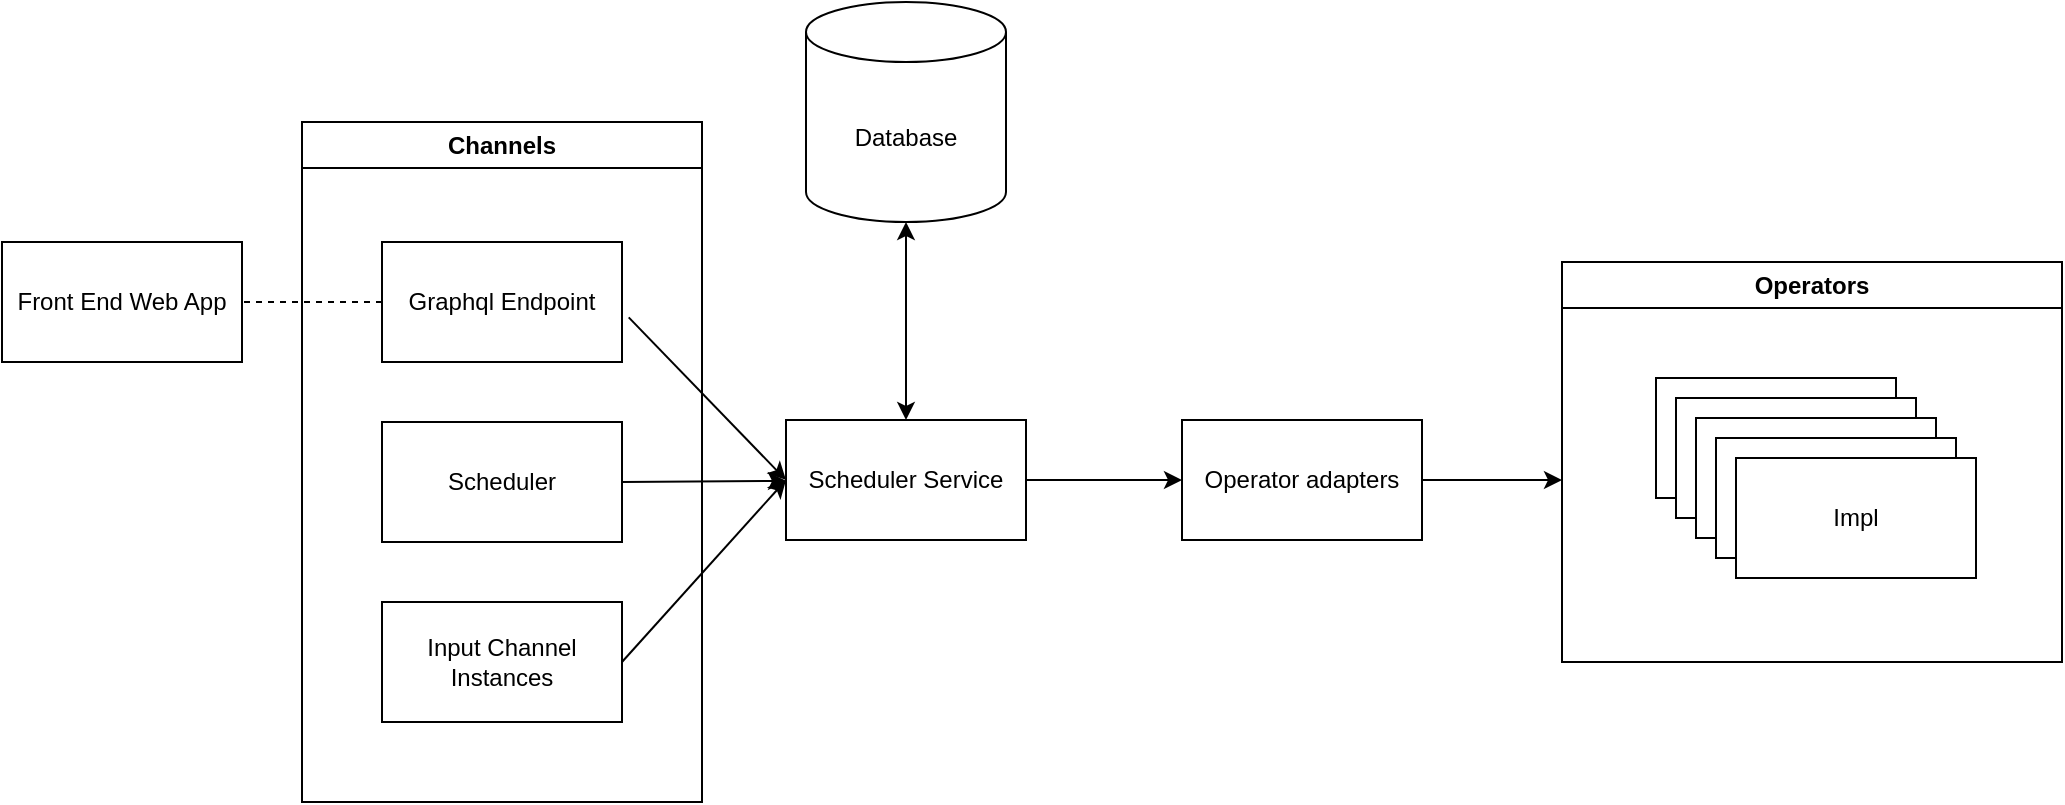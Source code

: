 <mxfile version="22.0.0" type="device">
  <diagram name="Página-1" id="GNBb4wfl4goKeh-FZCjQ">
    <mxGraphModel dx="2288" dy="608" grid="1" gridSize="10" guides="1" tooltips="1" connect="1" arrows="1" fold="1" page="1" pageScale="1" pageWidth="827" pageHeight="1169" math="0" shadow="0">
      <root>
        <mxCell id="0" />
        <mxCell id="1" parent="0" />
        <mxCell id="up160wDCQszO7I89tvWv-2" value="Graphql Endpoint" style="rounded=0;whiteSpace=wrap;html=1;" vertex="1" parent="1">
          <mxGeometry x="70" y="220" width="120" height="60" as="geometry" />
        </mxCell>
        <mxCell id="up160wDCQszO7I89tvWv-3" value="Scheduler" style="rounded=0;whiteSpace=wrap;html=1;" vertex="1" parent="1">
          <mxGeometry x="70" y="310" width="120" height="60" as="geometry" />
        </mxCell>
        <mxCell id="up160wDCQszO7I89tvWv-5" value="Input Channel Instances" style="rounded=0;whiteSpace=wrap;html=1;" vertex="1" parent="1">
          <mxGeometry x="70" y="400" width="120" height="60" as="geometry" />
        </mxCell>
        <mxCell id="up160wDCQszO7I89tvWv-6" value="Front End Web App" style="rounded=0;whiteSpace=wrap;html=1;" vertex="1" parent="1">
          <mxGeometry x="-120" y="220" width="120" height="60" as="geometry" />
        </mxCell>
        <mxCell id="up160wDCQszO7I89tvWv-17" style="edgeStyle=orthogonalEdgeStyle;rounded=0;orthogonalLoop=1;jettySize=auto;html=1;" edge="1" parent="1" source="up160wDCQszO7I89tvWv-7" target="up160wDCQszO7I89tvWv-9">
          <mxGeometry relative="1" as="geometry" />
        </mxCell>
        <mxCell id="up160wDCQszO7I89tvWv-7" value="Scheduler Service" style="rounded=0;whiteSpace=wrap;html=1;" vertex="1" parent="1">
          <mxGeometry x="272" y="309" width="120" height="60" as="geometry" />
        </mxCell>
        <mxCell id="up160wDCQszO7I89tvWv-8" value="Database" style="shape=cylinder3;whiteSpace=wrap;html=1;boundedLbl=1;backgroundOutline=1;size=15;" vertex="1" parent="1">
          <mxGeometry x="282" y="100" width="100" height="110" as="geometry" />
        </mxCell>
        <mxCell id="up160wDCQszO7I89tvWv-18" style="edgeStyle=orthogonalEdgeStyle;rounded=0;orthogonalLoop=1;jettySize=auto;html=1;" edge="1" parent="1" source="up160wDCQszO7I89tvWv-9">
          <mxGeometry relative="1" as="geometry">
            <mxPoint x="660" y="339" as="targetPoint" />
          </mxGeometry>
        </mxCell>
        <mxCell id="up160wDCQszO7I89tvWv-9" value="Operator adapters" style="rounded=0;whiteSpace=wrap;html=1;" vertex="1" parent="1">
          <mxGeometry x="470" y="309" width="120" height="60" as="geometry" />
        </mxCell>
        <mxCell id="up160wDCQszO7I89tvWv-10" value="Operators" style="swimlane;whiteSpace=wrap;html=1;" vertex="1" parent="1">
          <mxGeometry x="660" y="230" width="250" height="200" as="geometry" />
        </mxCell>
        <mxCell id="up160wDCQszO7I89tvWv-19" value="" style="rounded=0;whiteSpace=wrap;html=1;" vertex="1" parent="up160wDCQszO7I89tvWv-10">
          <mxGeometry x="47" y="58" width="120" height="60" as="geometry" />
        </mxCell>
        <mxCell id="up160wDCQszO7I89tvWv-11" value="" style="endArrow=none;dashed=1;html=1;rounded=0;entryX=1;entryY=0.5;entryDx=0;entryDy=0;" edge="1" parent="1" source="up160wDCQszO7I89tvWv-2" target="up160wDCQszO7I89tvWv-6">
          <mxGeometry width="50" height="50" relative="1" as="geometry">
            <mxPoint x="-170" y="450" as="sourcePoint" />
            <mxPoint x="-120" y="400" as="targetPoint" />
          </mxGeometry>
        </mxCell>
        <mxCell id="up160wDCQszO7I89tvWv-14" value="" style="endArrow=classic;html=1;rounded=0;exitX=1.028;exitY=0.628;exitDx=0;exitDy=0;exitPerimeter=0;entryX=0;entryY=0.5;entryDx=0;entryDy=0;" edge="1" parent="1" source="up160wDCQszO7I89tvWv-2" target="up160wDCQszO7I89tvWv-7">
          <mxGeometry width="50" height="50" relative="1" as="geometry">
            <mxPoint x="240" y="500" as="sourcePoint" />
            <mxPoint x="290" y="450" as="targetPoint" />
          </mxGeometry>
        </mxCell>
        <mxCell id="up160wDCQszO7I89tvWv-15" value="" style="endArrow=classic;html=1;rounded=0;exitX=1;exitY=0.5;exitDx=0;exitDy=0;" edge="1" parent="1" source="up160wDCQszO7I89tvWv-3" target="up160wDCQszO7I89tvWv-7">
          <mxGeometry width="50" height="50" relative="1" as="geometry">
            <mxPoint x="200" y="500" as="sourcePoint" />
            <mxPoint x="250" y="450" as="targetPoint" />
          </mxGeometry>
        </mxCell>
        <mxCell id="up160wDCQszO7I89tvWv-16" value="" style="endArrow=classic;html=1;rounded=0;entryX=0;entryY=0.5;entryDx=0;entryDy=0;exitX=1;exitY=0.5;exitDx=0;exitDy=0;" edge="1" parent="1" source="up160wDCQszO7I89tvWv-5" target="up160wDCQszO7I89tvWv-7">
          <mxGeometry width="50" height="50" relative="1" as="geometry">
            <mxPoint x="190" y="480" as="sourcePoint" />
            <mxPoint x="260.711" y="430" as="targetPoint" />
          </mxGeometry>
        </mxCell>
        <mxCell id="up160wDCQszO7I89tvWv-20" value="" style="rounded=0;whiteSpace=wrap;html=1;" vertex="1" parent="1">
          <mxGeometry x="717" y="298" width="120" height="60" as="geometry" />
        </mxCell>
        <mxCell id="up160wDCQszO7I89tvWv-21" value="" style="rounded=0;whiteSpace=wrap;html=1;" vertex="1" parent="1">
          <mxGeometry x="727" y="308" width="120" height="60" as="geometry" />
        </mxCell>
        <mxCell id="up160wDCQszO7I89tvWv-22" value="" style="rounded=0;whiteSpace=wrap;html=1;" vertex="1" parent="1">
          <mxGeometry x="737" y="318" width="120" height="60" as="geometry" />
        </mxCell>
        <mxCell id="up160wDCQszO7I89tvWv-23" value="Impl" style="rounded=0;whiteSpace=wrap;html=1;" vertex="1" parent="1">
          <mxGeometry x="747" y="328" width="120" height="60" as="geometry" />
        </mxCell>
        <mxCell id="up160wDCQszO7I89tvWv-24" value="" style="endArrow=classic;startArrow=classic;html=1;rounded=0;entryX=0.5;entryY=1;entryDx=0;entryDy=0;entryPerimeter=0;exitX=0.5;exitY=0;exitDx=0;exitDy=0;" edge="1" parent="1" source="up160wDCQszO7I89tvWv-7" target="up160wDCQszO7I89tvWv-8">
          <mxGeometry width="50" height="50" relative="1" as="geometry">
            <mxPoint x="210" y="190" as="sourcePoint" />
            <mxPoint x="260" y="140" as="targetPoint" />
          </mxGeometry>
        </mxCell>
        <mxCell id="up160wDCQszO7I89tvWv-25" value="Channels" style="swimlane;whiteSpace=wrap;html=1;" vertex="1" parent="1">
          <mxGeometry x="30" y="160" width="200" height="340" as="geometry" />
        </mxCell>
      </root>
    </mxGraphModel>
  </diagram>
</mxfile>
